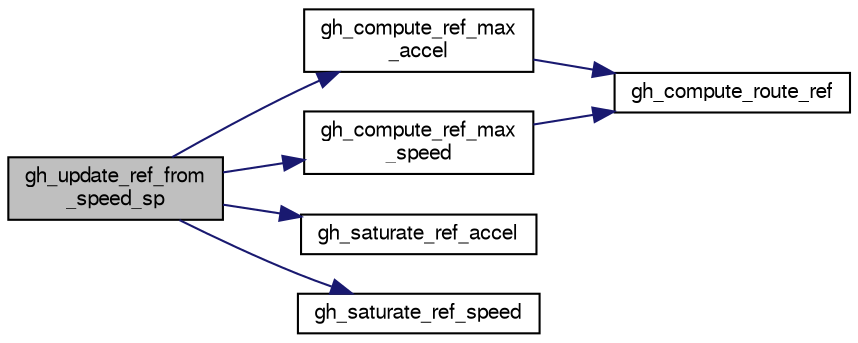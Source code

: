 digraph "gh_update_ref_from_speed_sp"
{
  edge [fontname="FreeSans",fontsize="10",labelfontname="FreeSans",labelfontsize="10"];
  node [fontname="FreeSans",fontsize="10",shape=record];
  rankdir="LR";
  Node1 [label="gh_update_ref_from\l_speed_sp",height=0.2,width=0.4,color="black", fillcolor="grey75", style="filled", fontcolor="black"];
  Node1 -> Node2 [color="midnightblue",fontsize="10",style="solid",fontname="FreeSans"];
  Node2 [label="gh_compute_ref_max\l_accel",height=0.2,width=0.4,color="black", fillcolor="white", style="filled",URL="$guidance__h__ref_8c.html#a97ad465cad323d47e8b5b45d0ccc9757"];
  Node2 -> Node3 [color="midnightblue",fontsize="10",style="solid",fontname="FreeSans"];
  Node3 [label="gh_compute_route_ref",height=0.2,width=0.4,color="black", fillcolor="white", style="filled",URL="$guidance__h__ref_8c.html#a5cdaebf6e35a50cce7d6fe28b17fc068"];
  Node1 -> Node4 [color="midnightblue",fontsize="10",style="solid",fontname="FreeSans"];
  Node4 [label="gh_compute_ref_max\l_speed",height=0.2,width=0.4,color="black", fillcolor="white", style="filled",URL="$guidance__h__ref_8c.html#acf5816ca9ff37cb448ccb83b6c2e26dc"];
  Node4 -> Node3 [color="midnightblue",fontsize="10",style="solid",fontname="FreeSans"];
  Node1 -> Node5 [color="midnightblue",fontsize="10",style="solid",fontname="FreeSans"];
  Node5 [label="gh_saturate_ref_accel",height=0.2,width=0.4,color="black", fillcolor="white", style="filled",URL="$guidance__h__ref_8c.html#a65e4335a92b2ecdf2ee5701bad274a88",tooltip="saturate reference accelerations "];
  Node1 -> Node6 [color="midnightblue",fontsize="10",style="solid",fontname="FreeSans"];
  Node6 [label="gh_saturate_ref_speed",height=0.2,width=0.4,color="black", fillcolor="white", style="filled",URL="$guidance__h__ref_8c.html#aa059d50ab0248ebab041e78596c858c9",tooltip="Saturate ref speed and adjust acceleration accordingly. "];
}
